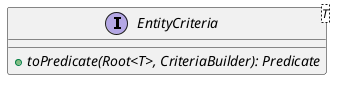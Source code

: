 @startuml

    interface EntityCriteria<T> {
        {abstract} +toPredicate(Root<T>, CriteriaBuilder): Predicate
    }

@enduml
